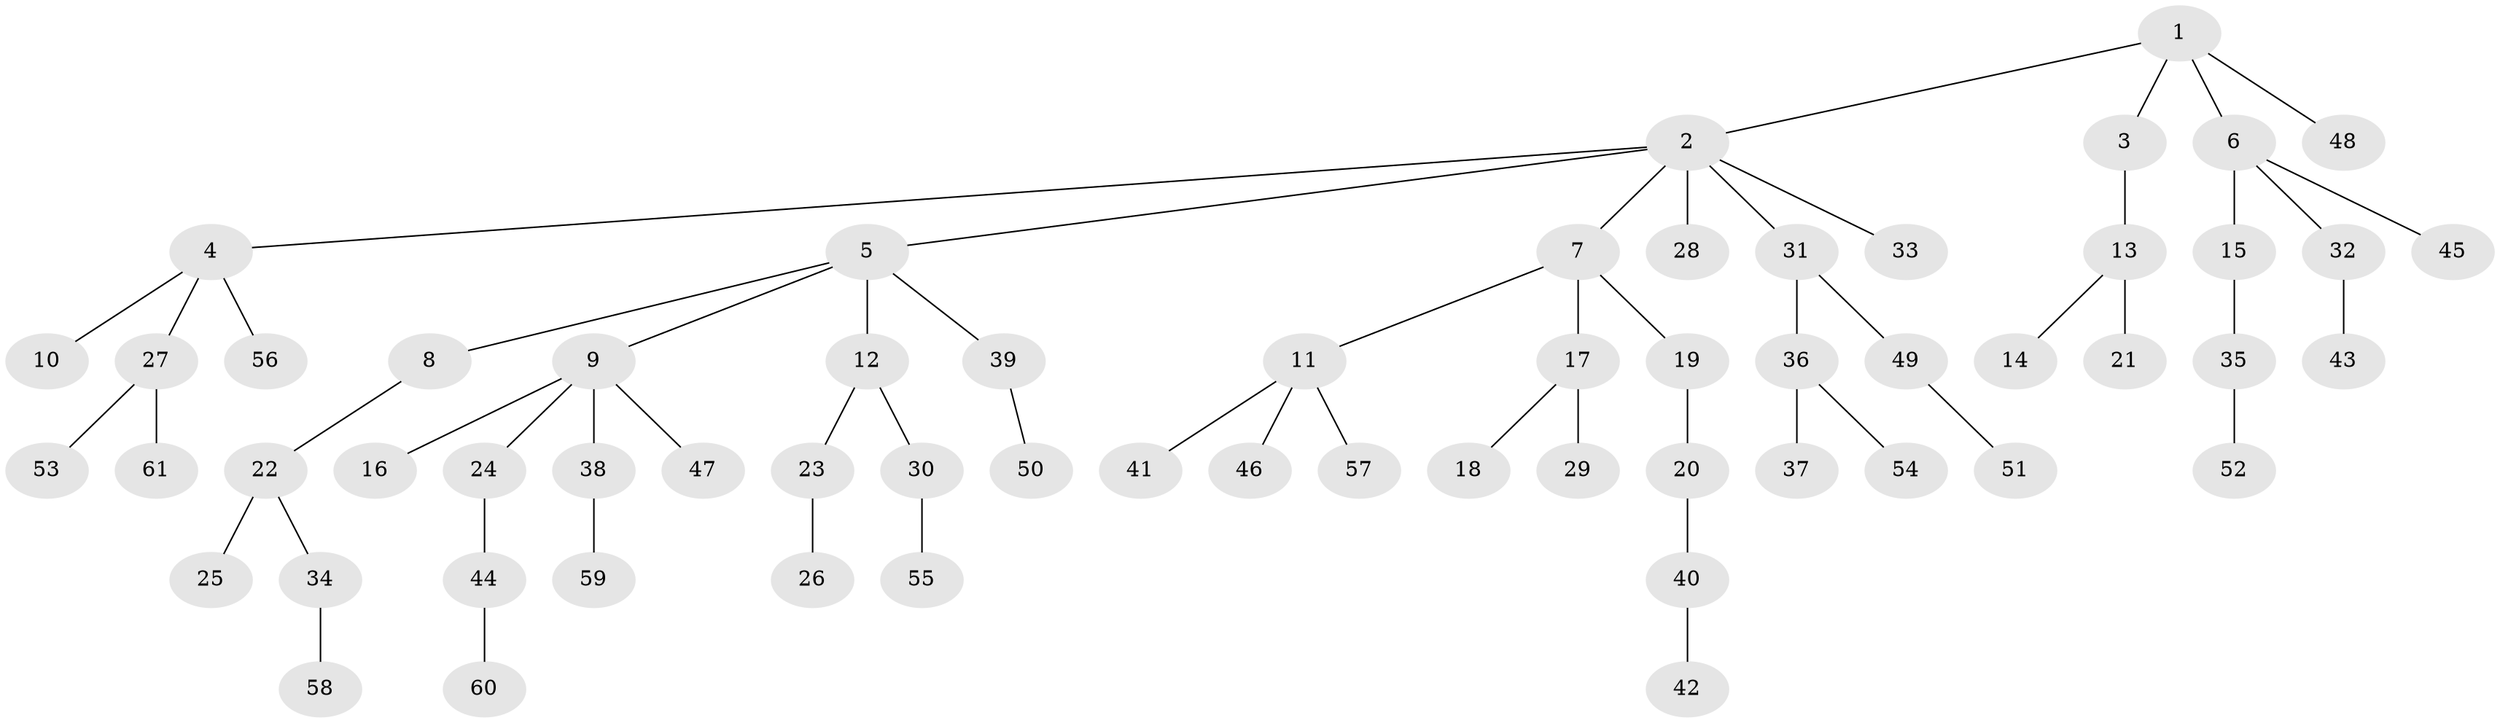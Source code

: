 // coarse degree distribution, {1: 0.6666666666666666, 2: 0.23333333333333334, 4: 0.03333333333333333, 5: 0.03333333333333333, 15: 0.03333333333333333}
// Generated by graph-tools (version 1.1) at 2025/56/03/04/25 21:56:38]
// undirected, 61 vertices, 60 edges
graph export_dot {
graph [start="1"]
  node [color=gray90,style=filled];
  1;
  2;
  3;
  4;
  5;
  6;
  7;
  8;
  9;
  10;
  11;
  12;
  13;
  14;
  15;
  16;
  17;
  18;
  19;
  20;
  21;
  22;
  23;
  24;
  25;
  26;
  27;
  28;
  29;
  30;
  31;
  32;
  33;
  34;
  35;
  36;
  37;
  38;
  39;
  40;
  41;
  42;
  43;
  44;
  45;
  46;
  47;
  48;
  49;
  50;
  51;
  52;
  53;
  54;
  55;
  56;
  57;
  58;
  59;
  60;
  61;
  1 -- 2;
  1 -- 3;
  1 -- 6;
  1 -- 48;
  2 -- 4;
  2 -- 5;
  2 -- 7;
  2 -- 28;
  2 -- 31;
  2 -- 33;
  3 -- 13;
  4 -- 10;
  4 -- 27;
  4 -- 56;
  5 -- 8;
  5 -- 9;
  5 -- 12;
  5 -- 39;
  6 -- 15;
  6 -- 32;
  6 -- 45;
  7 -- 11;
  7 -- 17;
  7 -- 19;
  8 -- 22;
  9 -- 16;
  9 -- 24;
  9 -- 38;
  9 -- 47;
  11 -- 41;
  11 -- 46;
  11 -- 57;
  12 -- 23;
  12 -- 30;
  13 -- 14;
  13 -- 21;
  15 -- 35;
  17 -- 18;
  17 -- 29;
  19 -- 20;
  20 -- 40;
  22 -- 25;
  22 -- 34;
  23 -- 26;
  24 -- 44;
  27 -- 53;
  27 -- 61;
  30 -- 55;
  31 -- 36;
  31 -- 49;
  32 -- 43;
  34 -- 58;
  35 -- 52;
  36 -- 37;
  36 -- 54;
  38 -- 59;
  39 -- 50;
  40 -- 42;
  44 -- 60;
  49 -- 51;
}

